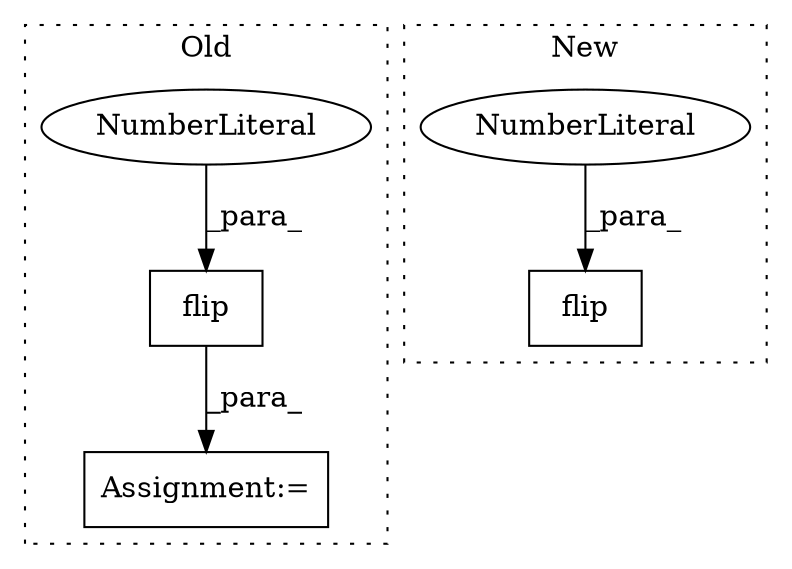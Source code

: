 digraph G {
subgraph cluster0 {
1 [label="flip" a="32" s="1085,1095" l="5,1" shape="box"];
4 [label="NumberLiteral" a="34" s="1094" l="1" shape="ellipse"];
5 [label="Assignment:=" a="7" s="1080" l="1" shape="box"];
label = "Old";
style="dotted";
}
subgraph cluster1 {
2 [label="flip" a="32" s="1385,1422" l="5,1" shape="box"];
3 [label="NumberLiteral" a="34" s="1421" l="1" shape="ellipse"];
label = "New";
style="dotted";
}
1 -> 5 [label="_para_"];
3 -> 2 [label="_para_"];
4 -> 1 [label="_para_"];
}